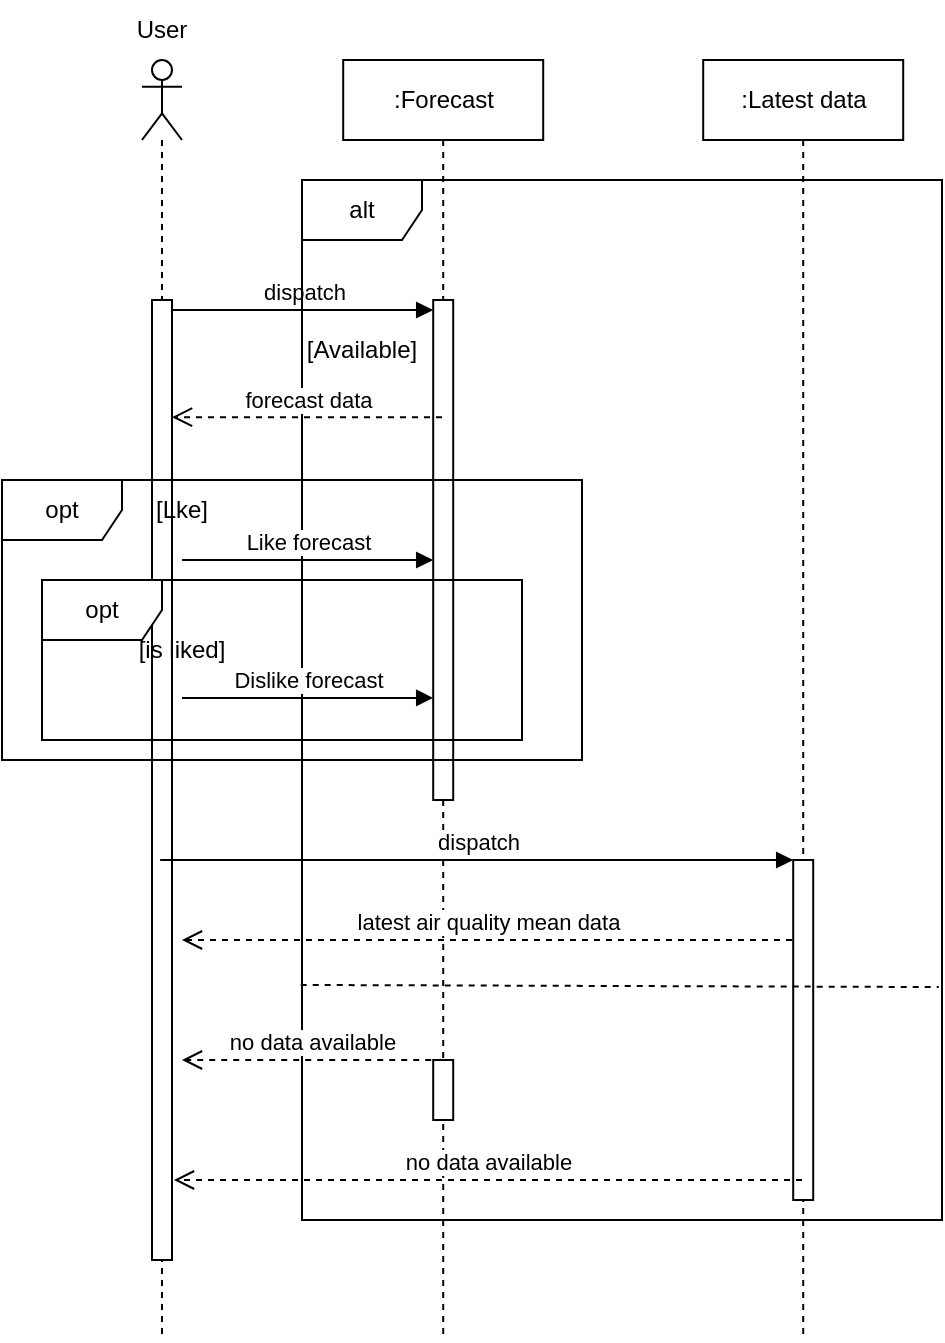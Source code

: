 <mxfile version="24.2.5" type="github">
  <diagram name="Page-1" id="2YBvvXClWsGukQMizWep">
    <mxGraphModel dx="2438" dy="840" grid="1" gridSize="10" guides="1" tooltips="1" connect="1" arrows="1" fold="1" page="1" pageScale="1" pageWidth="850" pageHeight="1100" math="0" shadow="0">
      <root>
        <mxCell id="0" />
        <mxCell id="1" parent="0" />
        <mxCell id="aM9ryv3xv72pqoxQDRHE-1" value=":Forecast" style="shape=umlLifeline;perimeter=lifelinePerimeter;whiteSpace=wrap;html=1;container=0;dropTarget=0;collapsible=0;recursiveResize=0;outlineConnect=0;portConstraint=eastwest;newEdgeStyle={&quot;edgeStyle&quot;:&quot;elbowEdgeStyle&quot;,&quot;elbow&quot;:&quot;vertical&quot;,&quot;curved&quot;:0,&quot;rounded&quot;:0};" parent="1" vertex="1">
          <mxGeometry x="-629.4" y="80" width="100" height="640" as="geometry" />
        </mxCell>
        <mxCell id="aM9ryv3xv72pqoxQDRHE-2" value="" style="html=1;points=[];perimeter=orthogonalPerimeter;outlineConnect=0;targetShapes=umlLifeline;portConstraint=eastwest;newEdgeStyle={&quot;edgeStyle&quot;:&quot;elbowEdgeStyle&quot;,&quot;elbow&quot;:&quot;vertical&quot;,&quot;curved&quot;:0,&quot;rounded&quot;:0};" parent="aM9ryv3xv72pqoxQDRHE-1" vertex="1">
          <mxGeometry x="45" y="120" width="10" height="250" as="geometry" />
        </mxCell>
        <mxCell id="NyAKEFEswRq_oMujqvDt-21" value="" style="html=1;points=[[0,0,0,0,5],[0,1,0,0,-5],[1,0,0,0,5],[1,1,0,0,-5]];perimeter=orthogonalPerimeter;outlineConnect=0;targetShapes=umlLifeline;portConstraint=eastwest;newEdgeStyle={&quot;curved&quot;:0,&quot;rounded&quot;:0};" vertex="1" parent="aM9ryv3xv72pqoxQDRHE-1">
          <mxGeometry x="45" y="500" width="10" height="30" as="geometry" />
        </mxCell>
        <mxCell id="aM9ryv3xv72pqoxQDRHE-5" value=":Latest data" style="shape=umlLifeline;perimeter=lifelinePerimeter;whiteSpace=wrap;html=1;container=0;dropTarget=0;collapsible=0;recursiveResize=0;outlineConnect=0;portConstraint=eastwest;newEdgeStyle={&quot;edgeStyle&quot;:&quot;elbowEdgeStyle&quot;,&quot;elbow&quot;:&quot;vertical&quot;,&quot;curved&quot;:0,&quot;rounded&quot;:0};" parent="1" vertex="1">
          <mxGeometry x="-449.4" y="80" width="100" height="640" as="geometry" />
        </mxCell>
        <mxCell id="aM9ryv3xv72pqoxQDRHE-6" value="" style="html=1;points=[];perimeter=orthogonalPerimeter;outlineConnect=0;targetShapes=umlLifeline;portConstraint=eastwest;newEdgeStyle={&quot;edgeStyle&quot;:&quot;elbowEdgeStyle&quot;,&quot;elbow&quot;:&quot;vertical&quot;,&quot;curved&quot;:0,&quot;rounded&quot;:0};" parent="aM9ryv3xv72pqoxQDRHE-5" vertex="1">
          <mxGeometry x="45" y="400" width="10" height="170" as="geometry" />
        </mxCell>
        <mxCell id="NyAKEFEswRq_oMujqvDt-2" value="" style="shape=umlLifeline;perimeter=lifelinePerimeter;whiteSpace=wrap;html=1;container=1;dropTarget=0;collapsible=0;recursiveResize=0;outlineConnect=0;portConstraint=eastwest;newEdgeStyle={&quot;curved&quot;:0,&quot;rounded&quot;:0};participant=umlActor;" vertex="1" parent="1">
          <mxGeometry x="-730" y="80" width="20" height="640" as="geometry" />
        </mxCell>
        <mxCell id="NyAKEFEswRq_oMujqvDt-3" value="" style="html=1;points=[[0,0,0,0,5],[0,1,0,0,-5],[1,0,0,0,5],[1,1,0,0,-5]];perimeter=orthogonalPerimeter;outlineConnect=0;targetShapes=umlLifeline;portConstraint=eastwest;newEdgeStyle={&quot;curved&quot;:0,&quot;rounded&quot;:0};" vertex="1" parent="NyAKEFEswRq_oMujqvDt-2">
          <mxGeometry x="5" y="120" width="10" height="480" as="geometry" />
        </mxCell>
        <mxCell id="NyAKEFEswRq_oMujqvDt-4" value="dispatch" style="html=1;verticalAlign=bottom;endArrow=block;curved=0;rounded=0;exitX=1;exitY=0;exitDx=0;exitDy=5;exitPerimeter=0;" edge="1" parent="1" source="NyAKEFEswRq_oMujqvDt-3" target="aM9ryv3xv72pqoxQDRHE-2">
          <mxGeometry width="80" relative="1" as="geometry">
            <mxPoint x="-640" y="220" as="sourcePoint" />
            <mxPoint x="-560" y="220" as="targetPoint" />
          </mxGeometry>
        </mxCell>
        <mxCell id="NyAKEFEswRq_oMujqvDt-5" value="alt" style="shape=umlFrame;whiteSpace=wrap;html=1;pointerEvents=0;" vertex="1" parent="1">
          <mxGeometry x="-650" y="140" width="320" height="520" as="geometry" />
        </mxCell>
        <mxCell id="NyAKEFEswRq_oMujqvDt-6" value="" style="endArrow=none;dashed=1;html=1;rounded=0;exitX=-0.002;exitY=0.774;exitDx=0;exitDy=0;exitPerimeter=0;entryX=0.995;entryY=0.776;entryDx=0;entryDy=0;entryPerimeter=0;" edge="1" parent="1" source="NyAKEFEswRq_oMujqvDt-5" target="NyAKEFEswRq_oMujqvDt-5">
          <mxGeometry width="50" height="50" relative="1" as="geometry">
            <mxPoint x="-489.4" y="280" as="sourcePoint" />
            <mxPoint x="-329.4" y="241" as="targetPoint" />
          </mxGeometry>
        </mxCell>
        <mxCell id="NyAKEFEswRq_oMujqvDt-8" value="[Available]" style="text;html=1;align=center;verticalAlign=middle;whiteSpace=wrap;rounded=0;" vertex="1" parent="1">
          <mxGeometry x="-650" y="210" width="60" height="30" as="geometry" />
        </mxCell>
        <mxCell id="NyAKEFEswRq_oMujqvDt-9" value="forecast data" style="html=1;verticalAlign=bottom;endArrow=open;dashed=1;endSize=8;curved=0;rounded=0;exitX=0.44;exitY=0.13;exitDx=0;exitDy=0;exitPerimeter=0;" edge="1" parent="1">
          <mxGeometry relative="1" as="geometry">
            <mxPoint x="-580" y="258.6" as="sourcePoint" />
            <mxPoint x="-715" y="258.6" as="targetPoint" />
          </mxGeometry>
        </mxCell>
        <mxCell id="NyAKEFEswRq_oMujqvDt-10" value="opt" style="shape=umlFrame;whiteSpace=wrap;html=1;pointerEvents=0;" vertex="1" parent="1">
          <mxGeometry x="-800" y="290" width="290" height="140" as="geometry" />
        </mxCell>
        <mxCell id="NyAKEFEswRq_oMujqvDt-11" value="[Lke]" style="text;html=1;align=center;verticalAlign=middle;whiteSpace=wrap;rounded=0;" vertex="1" parent="1">
          <mxGeometry x="-740" y="290" width="60" height="30" as="geometry" />
        </mxCell>
        <mxCell id="NyAKEFEswRq_oMujqvDt-12" value="Like forecast" style="html=1;verticalAlign=bottom;endArrow=block;curved=0;rounded=0;" edge="1" parent="1" target="aM9ryv3xv72pqoxQDRHE-2">
          <mxGeometry width="80" relative="1" as="geometry">
            <mxPoint x="-710" y="330" as="sourcePoint" />
            <mxPoint x="-620" y="330" as="targetPoint" />
          </mxGeometry>
        </mxCell>
        <mxCell id="NyAKEFEswRq_oMujqvDt-13" value="opt" style="shape=umlFrame;whiteSpace=wrap;html=1;pointerEvents=0;" vertex="1" parent="1">
          <mxGeometry x="-780" y="340" width="240" height="80" as="geometry" />
        </mxCell>
        <mxCell id="NyAKEFEswRq_oMujqvDt-14" value="[is liked]" style="text;html=1;align=center;verticalAlign=middle;whiteSpace=wrap;rounded=0;" vertex="1" parent="1">
          <mxGeometry x="-740" y="360" width="60" height="30" as="geometry" />
        </mxCell>
        <mxCell id="NyAKEFEswRq_oMujqvDt-16" value="Dislike forecast" style="html=1;verticalAlign=bottom;endArrow=block;curved=0;rounded=0;exitX=1.5;exitY=0.263;exitDx=0;exitDy=0;exitPerimeter=0;" edge="1" parent="1">
          <mxGeometry width="80" relative="1" as="geometry">
            <mxPoint x="-710" y="398.98" as="sourcePoint" />
            <mxPoint x="-584.4" y="398.98" as="targetPoint" />
          </mxGeometry>
        </mxCell>
        <mxCell id="NyAKEFEswRq_oMujqvDt-17" value="no data available" style="html=1;verticalAlign=bottom;endArrow=open;dashed=1;endSize=8;curved=0;rounded=0;" edge="1" parent="1">
          <mxGeometry relative="1" as="geometry">
            <mxPoint x="-579.4" y="580" as="sourcePoint" />
            <mxPoint x="-710" y="580" as="targetPoint" />
          </mxGeometry>
        </mxCell>
        <mxCell id="NyAKEFEswRq_oMujqvDt-19" value="dispatch" style="html=1;verticalAlign=bottom;endArrow=block;curved=0;rounded=0;" edge="1" parent="1" target="aM9ryv3xv72pqoxQDRHE-6">
          <mxGeometry width="80" relative="1" as="geometry">
            <mxPoint x="-720.929" y="480" as="sourcePoint" />
            <mxPoint x="-480" y="490" as="targetPoint" />
          </mxGeometry>
        </mxCell>
        <mxCell id="NyAKEFEswRq_oMujqvDt-20" value="latest air quality mean data" style="html=1;verticalAlign=bottom;endArrow=open;dashed=1;endSize=8;curved=0;rounded=0;exitX=0.44;exitY=0.13;exitDx=0;exitDy=0;exitPerimeter=0;" edge="1" parent="1">
          <mxGeometry relative="1" as="geometry">
            <mxPoint x="-405" y="520" as="sourcePoint" />
            <mxPoint x="-710" y="520" as="targetPoint" />
          </mxGeometry>
        </mxCell>
        <mxCell id="NyAKEFEswRq_oMujqvDt-22" value="no data available" style="html=1;verticalAlign=bottom;endArrow=open;dashed=1;endSize=8;curved=0;rounded=0;exitX=0.44;exitY=0.941;exitDx=0;exitDy=0;exitPerimeter=0;" edge="1" parent="1" source="aM9ryv3xv72pqoxQDRHE-6">
          <mxGeometry relative="1" as="geometry">
            <mxPoint x="-418.4" y="640" as="sourcePoint" />
            <mxPoint x="-714" y="640" as="targetPoint" />
          </mxGeometry>
        </mxCell>
        <mxCell id="NyAKEFEswRq_oMujqvDt-23" value="User" style="text;html=1;align=center;verticalAlign=middle;whiteSpace=wrap;rounded=0;" vertex="1" parent="1">
          <mxGeometry x="-750" y="50" width="60" height="30" as="geometry" />
        </mxCell>
      </root>
    </mxGraphModel>
  </diagram>
</mxfile>
